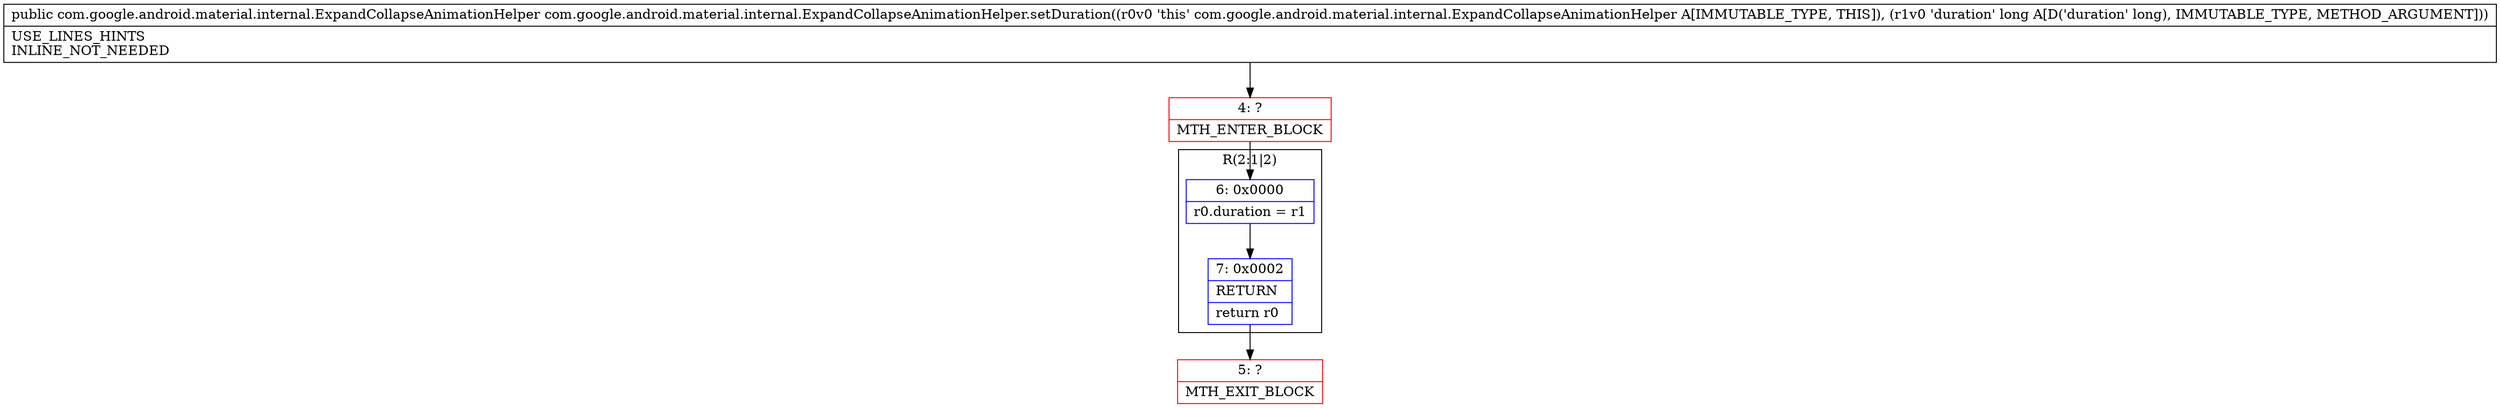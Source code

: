 digraph "CFG forcom.google.android.material.internal.ExpandCollapseAnimationHelper.setDuration(J)Lcom\/google\/android\/material\/internal\/ExpandCollapseAnimationHelper;" {
subgraph cluster_Region_1349607348 {
label = "R(2:1|2)";
node [shape=record,color=blue];
Node_6 [shape=record,label="{6\:\ 0x0000|r0.duration = r1\l}"];
Node_7 [shape=record,label="{7\:\ 0x0002|RETURN\l|return r0\l}"];
}
Node_4 [shape=record,color=red,label="{4\:\ ?|MTH_ENTER_BLOCK\l}"];
Node_5 [shape=record,color=red,label="{5\:\ ?|MTH_EXIT_BLOCK\l}"];
MethodNode[shape=record,label="{public com.google.android.material.internal.ExpandCollapseAnimationHelper com.google.android.material.internal.ExpandCollapseAnimationHelper.setDuration((r0v0 'this' com.google.android.material.internal.ExpandCollapseAnimationHelper A[IMMUTABLE_TYPE, THIS]), (r1v0 'duration' long A[D('duration' long), IMMUTABLE_TYPE, METHOD_ARGUMENT]))  | USE_LINES_HINTS\lINLINE_NOT_NEEDED\l}"];
MethodNode -> Node_4;Node_6 -> Node_7;
Node_7 -> Node_5;
Node_4 -> Node_6;
}

